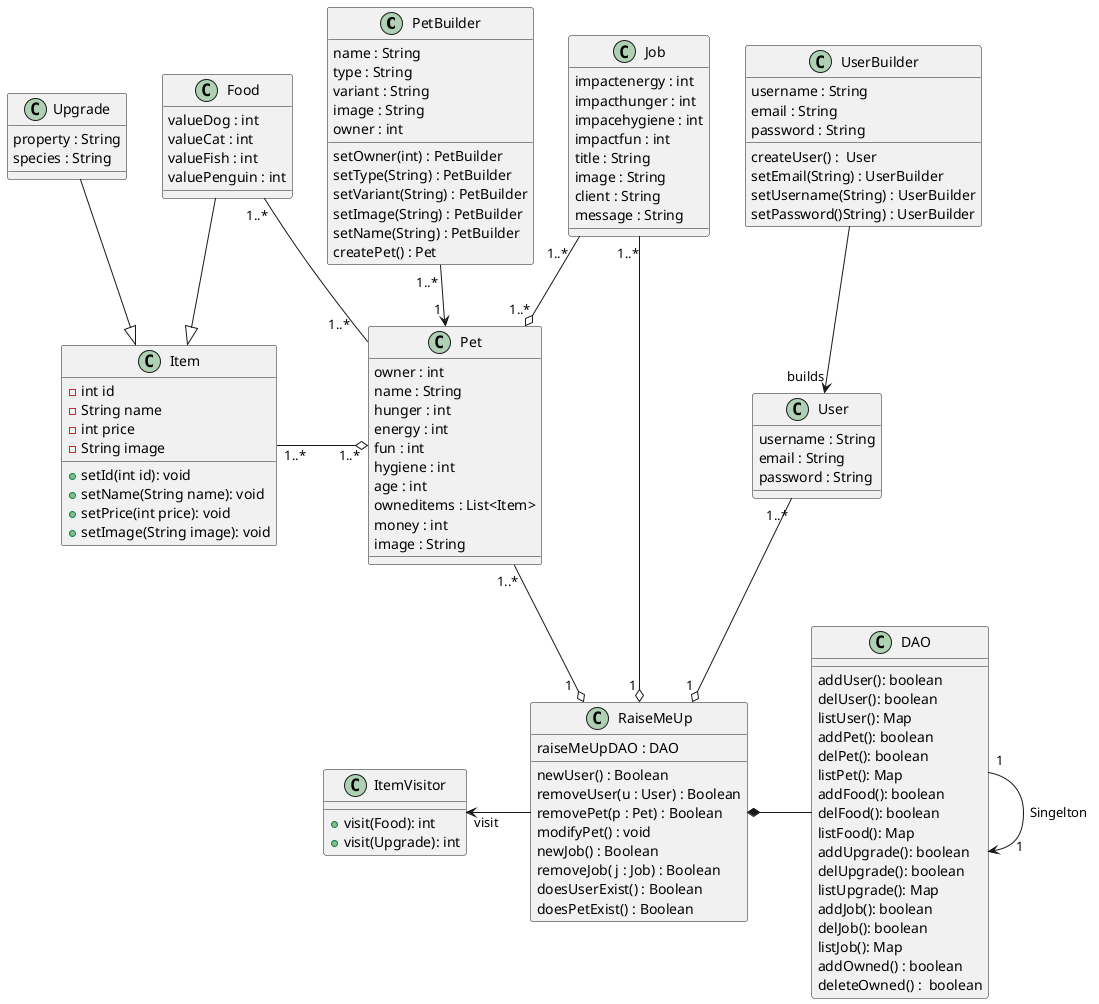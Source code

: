 @startuml
class PetBuilder {
    name : String
    type : String
    variant : String
    image : String
    owner : int

    setOwner(int) : PetBuilder
    setType(String) : PetBuilder
    setVariant(String) : PetBuilder
    setImage(String) : PetBuilder
    setName(String) : PetBuilder
    createPet() : Pet
}

class Pet {
    owner : int
    name : String
    hunger : int
    energy : int
    fun : int
    hygiene : int
    age : int
    owneditems : List<Item>
    money : int
    image : String
}
class User {
    username : String
    email : String
    password : String
}
class UserBuilder {
    username : String
    email : String
    password : String

    createUser() :  User
    setEmail(String) : UserBuilder
    setUsername(String) : UserBuilder
    setPassword()String) : UserBuilder
}

class Job {
    impactenergy : int
    impacthunger : int
    impacehygiene : int
    impactfun : int
    title : String
    image : String
    client : String
    message : String
}
class Food{
    valueDog : int
    valueCat : int
    valueFish : int
    valuePenguin : int
}
class Upgrade{
    property : String
    species : String
}
class Item {
    -int id
    -String name
    -int price
    -String image
    +setId(int id): void
    +setName(String name): void
    +setPrice(int price): void
    +setImage(String image): void
}
class ItemVisitor {
    +visit(Food): int
    +visit(Upgrade): int
}

class RaiseMeUp {
    raiseMeUpDAO : DAO
    newUser() : Boolean
    removeUser(u : User) : Boolean
    removePet(p : Pet) : Boolean
    modifyPet() : void
    newJob() : Boolean
    removeJob( j : Job) : Boolean
    doesUserExist() : Boolean
    doesPetExist() : Boolean
}

class DAO {
    addUser(): boolean
    delUser(): boolean
    listUser(): Map
    addPet(): boolean
    delPet(): boolean
    listPet(): Map
    addFood(): boolean
    delFood(): boolean
    listFood(): Map
    addUpgrade(): boolean
    delUpgrade(): boolean
    listUpgrade(): Map
    addJob(): boolean
    delJob(): boolean
    listJob(): Map
    addOwned() : boolean
    deleteOwned() :  boolean
}
Upgrade -[hidden] Food

Food --|> Item
Upgrade --|> Item

PetBuilder "1..* " --> "1 " Pet
UserBuilder -d-> "builds" User

Job "1..*  " --o "1..*"Pet
Item "1..*" -r-o "1..*" Pet : \t\t
RaiseMeUp -l-> "visit" ItemVisitor : \t
Food "1..*"--"1..*   " Pet

Job "1..*" --o "1 " RaiseMeUp
User "1..*" --o "1 " RaiseMeUp
Pet "1..*" --o "1  " RaiseMeUp

DAO "1"--> "      1" DAO : "Singelton"
DAO -l-* RaiseMeUp : \t
@enduml
